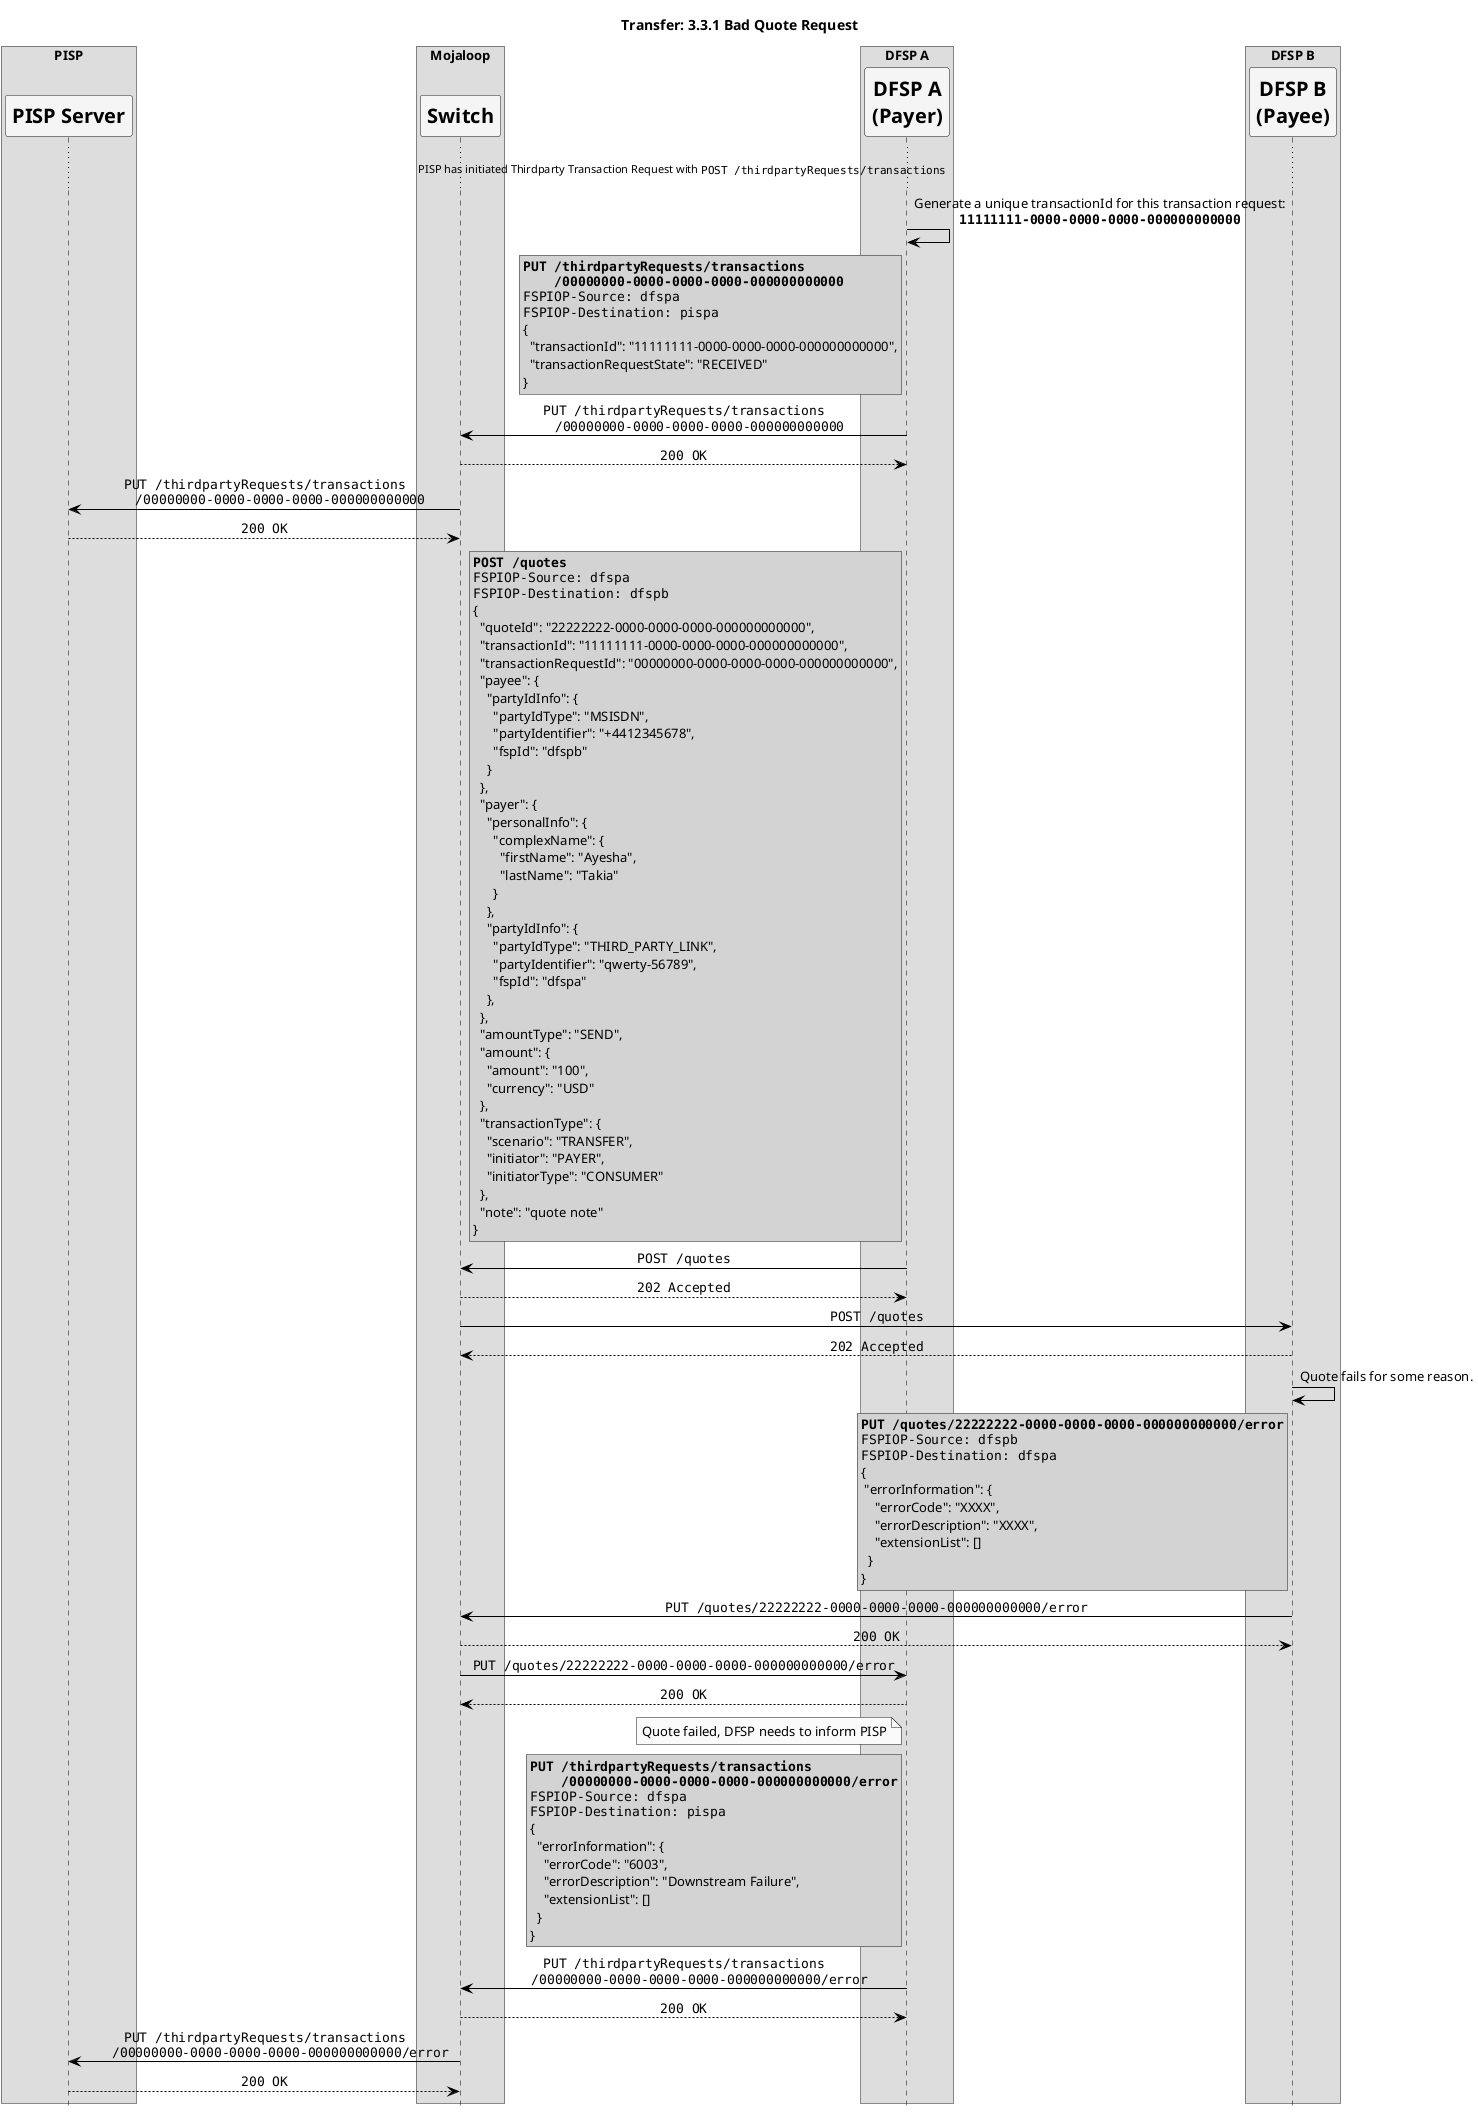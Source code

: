 @startuml

' declaring skinparam
skinparam sequenceMessageAlign center
skinparam shadowing false
skinparam defaultFontName Verdana
skinparam monochrome true
skinparam SequenceLifeLineBackgroundColor WhiteSmoke
skinparam SequenceLifeLineBorderColor Black
skinparam ParticipantFontStyle Bold
skinparam ParticipantFontSize 20
skinparam ParticipantBackgroundColor WhiteSmoke
skinparam ArrowColor Black

hide footbox

title Transfer: 3.3.1 Bad Quote Request


box "PISP"
participant "PISP Server" as D1
end box
box "Mojaloop"
    participant Switch as S
end box
box "DFSP A"
    participant "DFSP A\n(Payer)" as D2
end box
box "DFSP B"
    participant "DFSP B\n(Payee)" as D3
end box

... PISP has initiated Thirdparty Transaction Request with ""POST /thirdpartyRequests/transactions""...

D2 -> D2: Generate a unique transactionId for this transaction request:\n**""11111111-0000-0000-0000-000000000000""**


rnote left of D2 #LightGray
**""PUT /thirdpartyRequests/transactions""**
**""    /00000000-0000-0000-0000-000000000000""**
""FSPIOP-Source: dfspa""
""FSPIOP-Destination: pispa""
{
  "transactionId": "11111111-0000-0000-0000-000000000000",
  "transactionRequestState": "RECEIVED"
}
end note
D2 -> S: ""PUT /thirdpartyRequests/transactions""\n""    /00000000-0000-0000-0000-000000000000""
S --> D2: ""200 OK""
S -> D1: ""PUT /thirdpartyRequests/transactions""\n""    /00000000-0000-0000-0000-000000000000""
D1 --> S: ""200 OK""

rnote left of D2 #LightGray
**""POST /quotes""**
""FSPIOP-Source: dfspa""
""FSPIOP-Destination: dfspb""
{
  "quoteId": "22222222-0000-0000-0000-000000000000",
  "transactionId": "11111111-0000-0000-0000-000000000000",
  "transactionRequestId": "00000000-0000-0000-0000-000000000000",
  "payee": {
    "partyIdInfo": {
      "partyIdType": "MSISDN",
      "partyIdentifier": "+4412345678",
      "fspId": "dfspb"
    }
  },
  "payer": {
    "personalInfo": {
      "complexName": {
        "firstName": "Ayesha",
        "lastName": "Takia"
      }
    },
    "partyIdInfo": {
      "partyIdType": "THIRD_PARTY_LINK",
      "partyIdentifier": "qwerty-56789",
      "fspId": "dfspa"
    },
  },
  "amountType": "SEND",
  "amount": {
    "amount": "100",
    "currency": "USD"
  },
  "transactionType": {
    "scenario": "TRANSFER",
    "initiator": "PAYER",
    "initiatorType": "CONSUMER"
  },
  "note": "quote note"
}
end note
D2 -> S: ""POST /quotes""
S --> D2: ""202 Accepted""
S -> D3: ""POST /quotes""
D3 --> S: ""202 Accepted""

D3 -> D3: Quote fails for some reason.

rnote left of D3 #LightGray
**""PUT /quotes/22222222-0000-0000-0000-000000000000/error""**
""FSPIOP-Source: dfspb""
""FSPIOP-Destination: dfspa""
{
 "errorInformation": {
    "errorCode": "XXXX",
    "errorDescription": "XXXX",
    "extensionList": []
  }
}
end note
D3 -> S: ""PUT /quotes/22222222-0000-0000-0000-000000000000/error""
S --> D3: ""200 OK""
S -> D2: ""PUT /quotes/22222222-0000-0000-0000-000000000000/error""
D2 --> S: ""200 OK""

note left of D2
  Quote failed, DFSP needs to inform PISP
end note

rnote left of D2 #LightGray
**""PUT /thirdpartyRequests/transactions""**
**""    /00000000-0000-0000-0000-000000000000/error""**
""FSPIOP-Source: dfspa""
""FSPIOP-Destination: pispa""
{
  "errorInformation": {
    "errorCode": "6003",
    "errorDescription": "Downstream Failure",
    "extensionList": []
  }
}
end note
D2 -> S: ""PUT /thirdpartyRequests/transactions""\n""    /00000000-0000-0000-0000-000000000000/error""
S --> D2: ""200 OK""
S -> D1: ""PUT /thirdpartyRequests/transactions""\n""    /00000000-0000-0000-0000-000000000000/error""
D1 --> S: ""200 OK""

@enduml
